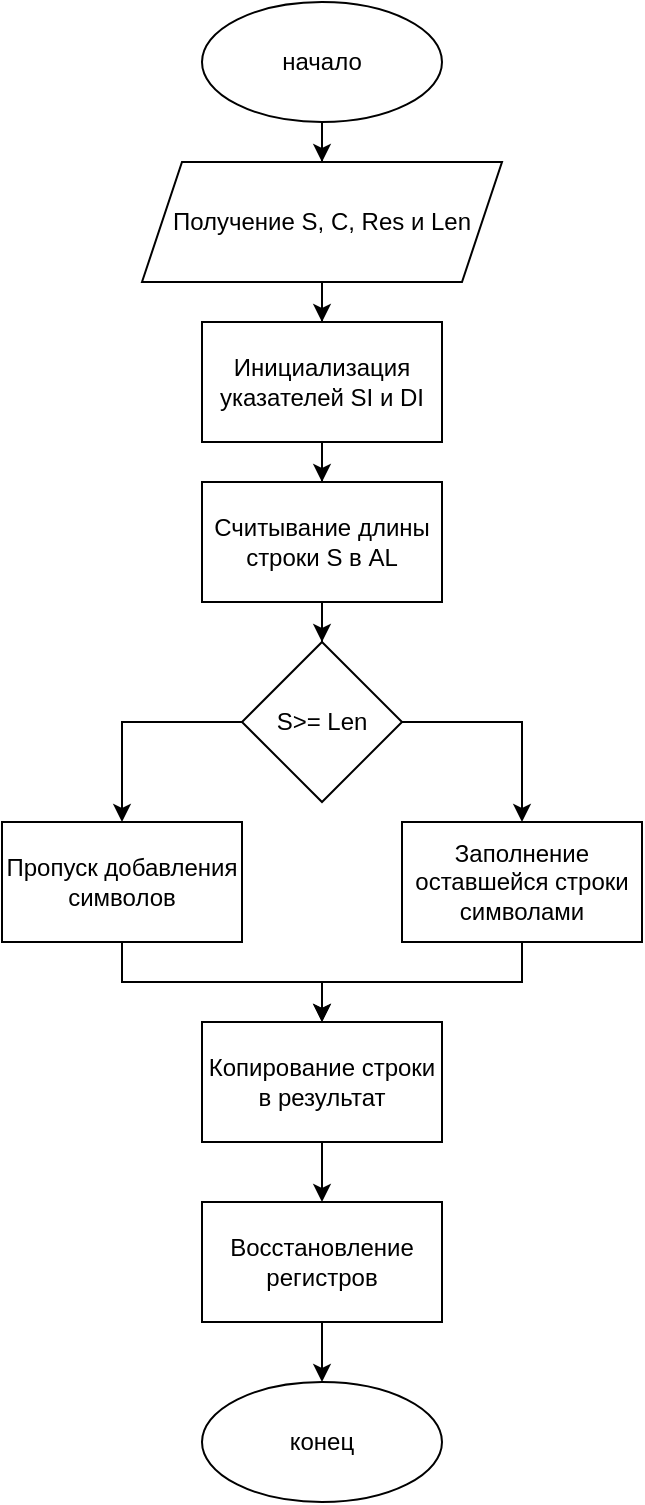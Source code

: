 <mxfile version="24.4.4" type="device">
  <diagram name="Страница — 1" id="UZElUn-ItkdrWODCvr_B">
    <mxGraphModel dx="294" dy="639" grid="1" gridSize="10" guides="1" tooltips="1" connect="1" arrows="1" fold="1" page="1" pageScale="1" pageWidth="827" pageHeight="1169" math="0" shadow="0">
      <root>
        <mxCell id="0" />
        <mxCell id="1" parent="0" />
        <mxCell id="wFepEt08jiN-5MbmRkze-12" style="edgeStyle=orthogonalEdgeStyle;rounded=0;orthogonalLoop=1;jettySize=auto;html=1;" edge="1" parent="1" source="wFepEt08jiN-5MbmRkze-1" target="wFepEt08jiN-5MbmRkze-2">
          <mxGeometry relative="1" as="geometry" />
        </mxCell>
        <mxCell id="wFepEt08jiN-5MbmRkze-1" value="начало" style="ellipse;whiteSpace=wrap;html=1;" vertex="1" parent="1">
          <mxGeometry x="320" y="30" width="120" height="60" as="geometry" />
        </mxCell>
        <mxCell id="wFepEt08jiN-5MbmRkze-13" style="edgeStyle=orthogonalEdgeStyle;rounded=0;orthogonalLoop=1;jettySize=auto;html=1;" edge="1" parent="1" source="wFepEt08jiN-5MbmRkze-2" target="wFepEt08jiN-5MbmRkze-3">
          <mxGeometry relative="1" as="geometry" />
        </mxCell>
        <mxCell id="wFepEt08jiN-5MbmRkze-2" value="Получение S, C, Res и Len" style="shape=parallelogram;perimeter=parallelogramPerimeter;whiteSpace=wrap;html=1;fixedSize=1;" vertex="1" parent="1">
          <mxGeometry x="290" y="110" width="180" height="60" as="geometry" />
        </mxCell>
        <mxCell id="wFepEt08jiN-5MbmRkze-14" style="edgeStyle=orthogonalEdgeStyle;rounded=0;orthogonalLoop=1;jettySize=auto;html=1;entryX=0.5;entryY=0;entryDx=0;entryDy=0;" edge="1" parent="1" source="wFepEt08jiN-5MbmRkze-3" target="wFepEt08jiN-5MbmRkze-4">
          <mxGeometry relative="1" as="geometry" />
        </mxCell>
        <mxCell id="wFepEt08jiN-5MbmRkze-3" value="Инициализация указателей SI и DI" style="rounded=0;whiteSpace=wrap;html=1;" vertex="1" parent="1">
          <mxGeometry x="320" y="190" width="120" height="60" as="geometry" />
        </mxCell>
        <mxCell id="wFepEt08jiN-5MbmRkze-15" style="edgeStyle=orthogonalEdgeStyle;rounded=0;orthogonalLoop=1;jettySize=auto;html=1;" edge="1" parent="1" source="wFepEt08jiN-5MbmRkze-4" target="wFepEt08jiN-5MbmRkze-5">
          <mxGeometry relative="1" as="geometry" />
        </mxCell>
        <mxCell id="wFepEt08jiN-5MbmRkze-4" value="Считывание длины строки S в AL" style="rounded=0;whiteSpace=wrap;html=1;" vertex="1" parent="1">
          <mxGeometry x="320" y="270" width="120" height="60" as="geometry" />
        </mxCell>
        <mxCell id="wFepEt08jiN-5MbmRkze-16" style="edgeStyle=orthogonalEdgeStyle;rounded=0;orthogonalLoop=1;jettySize=auto;html=1;entryX=0.5;entryY=0;entryDx=0;entryDy=0;" edge="1" parent="1" source="wFepEt08jiN-5MbmRkze-5" target="wFepEt08jiN-5MbmRkze-7">
          <mxGeometry relative="1" as="geometry">
            <Array as="points">
              <mxPoint x="280" y="390" />
            </Array>
          </mxGeometry>
        </mxCell>
        <mxCell id="wFepEt08jiN-5MbmRkze-17" style="edgeStyle=orthogonalEdgeStyle;rounded=0;orthogonalLoop=1;jettySize=auto;html=1;entryX=0.5;entryY=0;entryDx=0;entryDy=0;" edge="1" parent="1" source="wFepEt08jiN-5MbmRkze-5" target="wFepEt08jiN-5MbmRkze-6">
          <mxGeometry relative="1" as="geometry">
            <Array as="points">
              <mxPoint x="480" y="390" />
            </Array>
          </mxGeometry>
        </mxCell>
        <mxCell id="wFepEt08jiN-5MbmRkze-5" value="S&amp;gt;= Len" style="rhombus;whiteSpace=wrap;html=1;" vertex="1" parent="1">
          <mxGeometry x="340" y="350" width="80" height="80" as="geometry" />
        </mxCell>
        <mxCell id="wFepEt08jiN-5MbmRkze-18" style="edgeStyle=orthogonalEdgeStyle;rounded=0;orthogonalLoop=1;jettySize=auto;html=1;entryX=0.5;entryY=0;entryDx=0;entryDy=0;" edge="1" parent="1" source="wFepEt08jiN-5MbmRkze-6" target="wFepEt08jiN-5MbmRkze-8">
          <mxGeometry relative="1" as="geometry" />
        </mxCell>
        <mxCell id="wFepEt08jiN-5MbmRkze-6" value="Заполнение оставшейся строки символами" style="rounded=0;whiteSpace=wrap;html=1;" vertex="1" parent="1">
          <mxGeometry x="420" y="440" width="120" height="60" as="geometry" />
        </mxCell>
        <mxCell id="wFepEt08jiN-5MbmRkze-19" style="edgeStyle=orthogonalEdgeStyle;rounded=0;orthogonalLoop=1;jettySize=auto;html=1;entryX=0.5;entryY=0;entryDx=0;entryDy=0;" edge="1" parent="1" source="wFepEt08jiN-5MbmRkze-7" target="wFepEt08jiN-5MbmRkze-8">
          <mxGeometry relative="1" as="geometry" />
        </mxCell>
        <mxCell id="wFepEt08jiN-5MbmRkze-7" value="Пропуск добавления символов" style="rounded=0;whiteSpace=wrap;html=1;" vertex="1" parent="1">
          <mxGeometry x="220" y="440" width="120" height="60" as="geometry" />
        </mxCell>
        <mxCell id="wFepEt08jiN-5MbmRkze-20" style="edgeStyle=orthogonalEdgeStyle;rounded=0;orthogonalLoop=1;jettySize=auto;html=1;entryX=0.5;entryY=0;entryDx=0;entryDy=0;" edge="1" parent="1" source="wFepEt08jiN-5MbmRkze-8" target="wFepEt08jiN-5MbmRkze-9">
          <mxGeometry relative="1" as="geometry" />
        </mxCell>
        <mxCell id="wFepEt08jiN-5MbmRkze-8" value="Копирование строки в результат" style="rounded=0;whiteSpace=wrap;html=1;" vertex="1" parent="1">
          <mxGeometry x="320" y="540" width="120" height="60" as="geometry" />
        </mxCell>
        <mxCell id="wFepEt08jiN-5MbmRkze-21" style="edgeStyle=orthogonalEdgeStyle;rounded=0;orthogonalLoop=1;jettySize=auto;html=1;entryX=0.5;entryY=0;entryDx=0;entryDy=0;" edge="1" parent="1" source="wFepEt08jiN-5MbmRkze-9" target="wFepEt08jiN-5MbmRkze-10">
          <mxGeometry relative="1" as="geometry" />
        </mxCell>
        <mxCell id="wFepEt08jiN-5MbmRkze-9" value="Восстановление регистров" style="rounded=0;whiteSpace=wrap;html=1;" vertex="1" parent="1">
          <mxGeometry x="320" y="630" width="120" height="60" as="geometry" />
        </mxCell>
        <mxCell id="wFepEt08jiN-5MbmRkze-10" value="конец" style="ellipse;whiteSpace=wrap;html=1;" vertex="1" parent="1">
          <mxGeometry x="320" y="720" width="120" height="60" as="geometry" />
        </mxCell>
      </root>
    </mxGraphModel>
  </diagram>
</mxfile>
